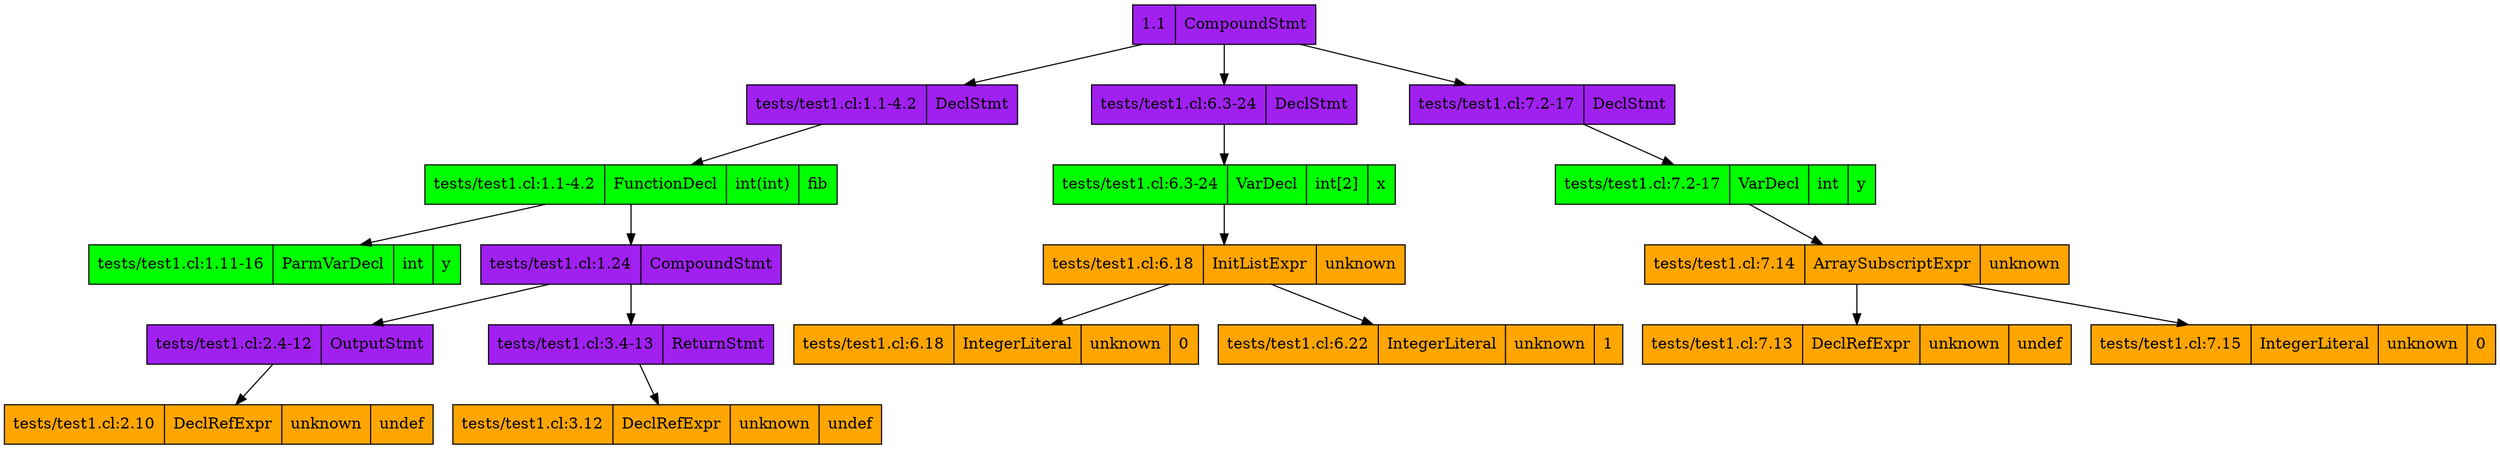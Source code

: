 digraph {
	node[shape=record, style=filled, fontcolor=black];
	node_0x60b89376fbf0[fillcolor=purple, label = "1.1|CompoundStmt"];
	node_0x60b89376fbf0 -> node_0x60b89376fb10;
	node_0x60b89376fb10[fillcolor=purple, label = "tests/test1.cl:1.1-4.2|DeclStmt"];
	node_0x60b89376fb10 -> node_0x60b89377abe0;
	node_0x60b89377abe0 -> node_0x60b89377aae0;
	node_0x60b89377aae0[fillcolor=green, label = "tests/test1.cl:1.11-16|ParmVarDecl|int|y"];
	node_0x60b89377abe0[fillcolor=green, label = "tests/test1.cl:1.1-4.2|FunctionDecl|int(int)|fib"];
	node_0x60b89377abe0 -> node_0x60b89376fa80;
	node_0x60b89376fa80[fillcolor=purple, label = "tests/test1.cl:1.24|CompoundStmt"];
	node_0x60b89376fa80 -> node_0x60b89377ab60;
	node_0x60b89377ab60[fillcolor=purple, label = "tests/test1.cl:2.4-12|OutputStmt"];
	node_0x60b89377ab60 -> node_0x60b89376fc80;
	node_0x60b89376fc80[fillcolor=orange, label = "tests/test1.cl:2.10|DeclRefExpr|unknown|undef"];
	node_0x60b89376fa80 -> node_0x60b89377aba0;
	node_0x60b89377aba0[fillcolor=purple, label = "tests/test1.cl:3.4-13|ReturnStmt"];
	node_0x60b89377aba0 -> node_0x60b893770340;
	node_0x60b893770340[fillcolor=orange, label = "tests/test1.cl:3.12|DeclRefExpr|unknown|undef"];
	node_0x60b89376fbf0 -> node_0x60b89377adf0;
	node_0x60b89377adf0[fillcolor=purple, label = "tests/test1.cl:6.3-24|DeclStmt"];
	node_0x60b89377adf0 -> node_0x60b8937703b0;
	node_0x60b8937703b0[fillcolor=green, label = "tests/test1.cl:6.3-24|VarDecl|int[2]|x"];
	node_0x60b8937703b0 -> node_0x60b89377ad00;
	node_0x60b89377ad00[fillcolor=orange, label = "tests/test1.cl:6.18|InitListExpr|unknown"];
	node_0x60b89377ad00 -> node_0x60b893770130;
	node_0x60b893770130[fillcolor=orange, label = "tests/test1.cl:6.18|IntegerLiteral|unknown|0"];
	node_0x60b89377ad00 -> node_0x60b89377ad80;
	node_0x60b89377ad80[fillcolor=orange, label = "tests/test1.cl:6.22|IntegerLiteral|unknown|1"];
	node_0x60b89376fbf0 -> node_0x60b89377b100;
	node_0x60b89377b100[fillcolor=purple, label = "tests/test1.cl:7.2-17|DeclStmt"];
	node_0x60b89377b100 -> node_0x60b89377b090;
	node_0x60b89377b090[fillcolor=green, label = "tests/test1.cl:7.2-17|VarDecl|int|y"];
	node_0x60b89377b090 -> node_0x60b89377af20;
	node_0x60b89377af20[fillcolor=orange, label = "tests/test1.cl:7.14|ArraySubscriptExpr|unknown"];
	node_0x60b89377af20 -> node_0x60b89377ae60;
	node_0x60b89377af20 -> node_0x60b89377aed0;
	node_0x60b89377ae60[fillcolor=orange, label = "tests/test1.cl:7.13|DeclRefExpr|unknown|undef"];
	node_0x60b89377aed0[fillcolor=orange, label = "tests/test1.cl:7.15|IntegerLiteral|unknown|0"];
}
